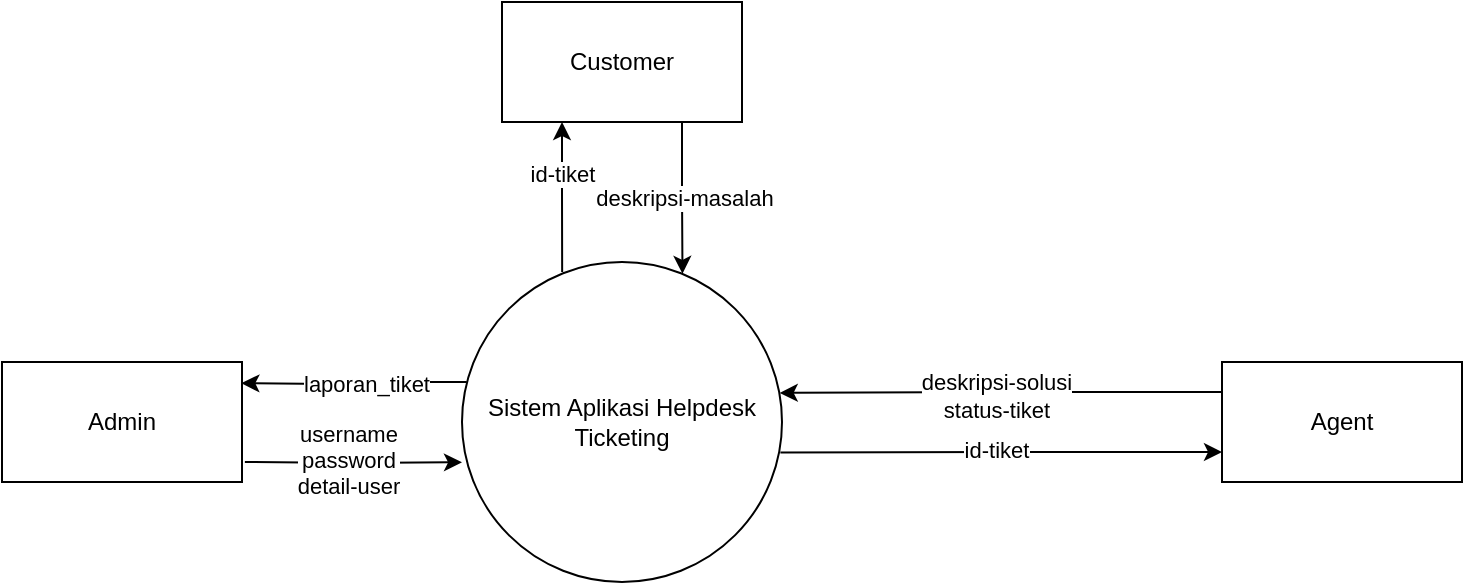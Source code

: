 <mxfile version="21.6.6" type="github">
  <diagram name="Page-1" id="TSIzAAsF8sugx_9lJElB">
    <mxGraphModel dx="755" dy="407" grid="1" gridSize="10" guides="1" tooltips="1" connect="1" arrows="1" fold="1" page="1" pageScale="1" pageWidth="1100" pageHeight="850" math="0" shadow="0">
      <root>
        <mxCell id="0" />
        <mxCell id="1" parent="0" />
        <mxCell id="tFCjYT2VnPAFKEIBiJHw-13" style="edgeStyle=orthogonalEdgeStyle;rounded=0;orthogonalLoop=1;jettySize=auto;html=1;exitX=0.015;exitY=0.375;exitDx=0;exitDy=0;entryX=1;entryY=0.75;entryDx=0;entryDy=0;exitPerimeter=0;" edge="1" parent="1" source="tFCjYT2VnPAFKEIBiJHw-3">
          <mxGeometry relative="1" as="geometry">
            <mxPoint x="450.0" y="350" as="sourcePoint" />
            <mxPoint x="339.68" y="350.6" as="targetPoint" />
          </mxGeometry>
        </mxCell>
        <mxCell id="tFCjYT2VnPAFKEIBiJHw-14" value="laporan_tiket" style="edgeLabel;html=1;align=center;verticalAlign=middle;resizable=0;points=[];" vertex="1" connectable="0" parent="tFCjYT2VnPAFKEIBiJHw-13">
          <mxGeometry x="0.137" relative="1" as="geometry">
            <mxPoint x="13" as="offset" />
          </mxGeometry>
        </mxCell>
        <mxCell id="tFCjYT2VnPAFKEIBiJHw-3" value="Sistem Aplikasi Helpdesk Ticketing" style="ellipse;whiteSpace=wrap;html=1;aspect=fixed;" vertex="1" parent="1">
          <mxGeometry x="450" y="290" width="160" height="160" as="geometry" />
        </mxCell>
        <mxCell id="tFCjYT2VnPAFKEIBiJHw-4" style="edgeStyle=orthogonalEdgeStyle;rounded=0;orthogonalLoop=1;jettySize=auto;html=1;exitX=0;exitY=0.25;exitDx=0;exitDy=0;entryX=0.993;entryY=0.409;entryDx=0;entryDy=0;entryPerimeter=0;" edge="1" parent="1" source="tFCjYT2VnPAFKEIBiJHw-6" target="tFCjYT2VnPAFKEIBiJHw-3">
          <mxGeometry relative="1" as="geometry" />
        </mxCell>
        <mxCell id="tFCjYT2VnPAFKEIBiJHw-5" value="&lt;div&gt;deskripsi-solusi&lt;/div&gt;&lt;div&gt;status-tiket&lt;br&gt;&lt;/div&gt;" style="edgeLabel;html=1;align=center;verticalAlign=middle;resizable=0;points=[];" vertex="1" connectable="0" parent="tFCjYT2VnPAFKEIBiJHw-4">
          <mxGeometry x="0.031" y="1" relative="1" as="geometry">
            <mxPoint as="offset" />
          </mxGeometry>
        </mxCell>
        <mxCell id="tFCjYT2VnPAFKEIBiJHw-17" style="edgeStyle=orthogonalEdgeStyle;rounded=0;orthogonalLoop=1;jettySize=auto;html=1;exitX=0;exitY=0.75;exitDx=0;exitDy=0;entryX=0.995;entryY=0.595;entryDx=0;entryDy=0;entryPerimeter=0;startArrow=classic;startFill=1;endArrow=none;endFill=0;" edge="1" parent="1" source="tFCjYT2VnPAFKEIBiJHw-6" target="tFCjYT2VnPAFKEIBiJHw-3">
          <mxGeometry relative="1" as="geometry" />
        </mxCell>
        <mxCell id="tFCjYT2VnPAFKEIBiJHw-18" value="id-tiket" style="edgeLabel;html=1;align=center;verticalAlign=middle;resizable=0;points=[];" vertex="1" connectable="0" parent="tFCjYT2VnPAFKEIBiJHw-17">
          <mxGeometry x="0.025" y="-1" relative="1" as="geometry">
            <mxPoint as="offset" />
          </mxGeometry>
        </mxCell>
        <mxCell id="tFCjYT2VnPAFKEIBiJHw-6" value="Agent" style="rounded=0;whiteSpace=wrap;html=1;" vertex="1" parent="1">
          <mxGeometry x="830" y="340" width="120" height="60" as="geometry" />
        </mxCell>
        <mxCell id="tFCjYT2VnPAFKEIBiJHw-7" style="edgeStyle=orthogonalEdgeStyle;rounded=0;orthogonalLoop=1;jettySize=auto;html=1;entryX=-0.009;entryY=0.407;entryDx=0;entryDy=0;exitX=1;exitY=0.25;exitDx=0;exitDy=0;entryPerimeter=0;" edge="1" parent="1">
          <mxGeometry relative="1" as="geometry">
            <mxPoint x="341.44" y="390" as="sourcePoint" />
            <mxPoint x="450.0" y="390.12" as="targetPoint" />
          </mxGeometry>
        </mxCell>
        <mxCell id="tFCjYT2VnPAFKEIBiJHw-8" value="&lt;div&gt;username&lt;/div&gt;&lt;div&gt;password&lt;/div&gt;&lt;div&gt;detail-user&lt;br&gt;&lt;/div&gt;" style="edgeLabel;html=1;align=center;verticalAlign=middle;resizable=0;points=[];" vertex="1" connectable="0" parent="tFCjYT2VnPAFKEIBiJHw-7">
          <mxGeometry x="-0.054" y="2" relative="1" as="geometry">
            <mxPoint as="offset" />
          </mxGeometry>
        </mxCell>
        <mxCell id="tFCjYT2VnPAFKEIBiJHw-9" value="Admin" style="rounded=0;whiteSpace=wrap;html=1;" vertex="1" parent="1">
          <mxGeometry x="220" y="340" width="120" height="60" as="geometry" />
        </mxCell>
        <mxCell id="tFCjYT2VnPAFKEIBiJHw-11" style="edgeStyle=orthogonalEdgeStyle;rounded=0;orthogonalLoop=1;jettySize=auto;html=1;exitX=0.75;exitY=1;exitDx=0;exitDy=0;entryX=0.689;entryY=0.037;entryDx=0;entryDy=0;entryPerimeter=0;" edge="1" parent="1" source="tFCjYT2VnPAFKEIBiJHw-10" target="tFCjYT2VnPAFKEIBiJHw-3">
          <mxGeometry relative="1" as="geometry">
            <mxPoint x="560" y="300" as="targetPoint" />
          </mxGeometry>
        </mxCell>
        <mxCell id="tFCjYT2VnPAFKEIBiJHw-12" value="deskripsi-masalah" style="edgeLabel;html=1;align=center;verticalAlign=middle;resizable=0;points=[];" vertex="1" connectable="0" parent="tFCjYT2VnPAFKEIBiJHw-11">
          <mxGeometry y="1" relative="1" as="geometry">
            <mxPoint as="offset" />
          </mxGeometry>
        </mxCell>
        <mxCell id="tFCjYT2VnPAFKEIBiJHw-15" style="edgeStyle=orthogonalEdgeStyle;rounded=0;orthogonalLoop=1;jettySize=auto;html=1;exitX=0.25;exitY=1;exitDx=0;exitDy=0;entryX=0.313;entryY=0.031;entryDx=0;entryDy=0;entryPerimeter=0;endArrow=none;endFill=0;startArrow=classic;startFill=1;" edge="1" parent="1" source="tFCjYT2VnPAFKEIBiJHw-10" target="tFCjYT2VnPAFKEIBiJHw-3">
          <mxGeometry relative="1" as="geometry">
            <mxPoint x="500" y="290" as="targetPoint" />
          </mxGeometry>
        </mxCell>
        <mxCell id="tFCjYT2VnPAFKEIBiJHw-16" value="id-tiket" style="edgeLabel;html=1;align=center;verticalAlign=middle;resizable=0;points=[];" vertex="1" connectable="0" parent="tFCjYT2VnPAFKEIBiJHw-15">
          <mxGeometry x="-0.255" y="1" relative="1" as="geometry">
            <mxPoint x="-1" y="-2" as="offset" />
          </mxGeometry>
        </mxCell>
        <mxCell id="tFCjYT2VnPAFKEIBiJHw-10" value="Customer" style="rounded=0;whiteSpace=wrap;html=1;" vertex="1" parent="1">
          <mxGeometry x="470" y="160" width="120" height="60" as="geometry" />
        </mxCell>
      </root>
    </mxGraphModel>
  </diagram>
</mxfile>
